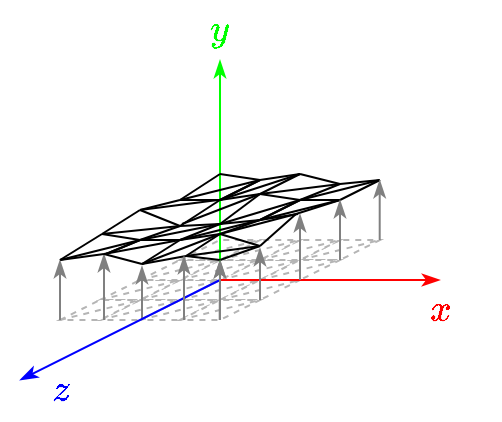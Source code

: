 <mxfile>
    <diagram id="xcCSGRWv7Z2e0NgIJWgc" name="Page-1">
        <mxGraphModel dx="421" dy="215" grid="0" gridSize="10" guides="1" tooltips="1" connect="1" arrows="1" fold="1" page="1" pageScale="1" pageWidth="827" pageHeight="1169" math="1" shadow="0">
            <root>
                <mxCell id="0"/>
                <mxCell id="1" parent="0"/>
                <mxCell id="112" value="" style="group;movable=1;resizable=1;rotatable=1;deletable=1;editable=1;locked=0;connectable=1;" parent="1" vertex="1" connectable="0">
                    <mxGeometry x="490" y="460" width="160" height="40" as="geometry"/>
                </mxCell>
                <mxCell id="113" value="" style="shape=parallelogram;perimeter=parallelogramPerimeter;whiteSpace=wrap;html=1;fixedSize=1;size=20;dashed=1;strokeColor=#B5B5B5;" parent="112" vertex="1">
                    <mxGeometry x="60" y="20" width="40" height="10" as="geometry"/>
                </mxCell>
                <mxCell id="114" value="" style="endArrow=none;html=1;rounded=0;exitX=0;exitY=1;exitDx=0;exitDy=0;entryX=1;entryY=0;entryDx=0;entryDy=0;dashed=1;strokeColor=#B5B5B5;" parent="112" source="113" target="113" edge="1">
                    <mxGeometry width="50" height="50" relative="1" as="geometry">
                        <mxPoint x="10" y="60" as="sourcePoint"/>
                        <mxPoint x="60" y="10" as="targetPoint"/>
                    </mxGeometry>
                </mxCell>
                <mxCell id="115" value="" style="shape=parallelogram;perimeter=parallelogramPerimeter;whiteSpace=wrap;html=1;fixedSize=1;size=20;dashed=1;strokeColor=#B5B5B5;" parent="112" vertex="1">
                    <mxGeometry x="80" y="20" width="40" height="10" as="geometry"/>
                </mxCell>
                <mxCell id="116" value="" style="endArrow=none;html=1;rounded=0;exitX=0;exitY=1;exitDx=0;exitDy=0;entryX=1;entryY=0;entryDx=0;entryDy=0;dashed=1;strokeColor=#B5B5B5;" parent="112" source="115" target="115" edge="1">
                    <mxGeometry width="50" height="50" relative="1" as="geometry">
                        <mxPoint x="30" y="60" as="sourcePoint"/>
                        <mxPoint x="80" y="10" as="targetPoint"/>
                    </mxGeometry>
                </mxCell>
                <mxCell id="117" value="" style="shape=parallelogram;perimeter=parallelogramPerimeter;whiteSpace=wrap;html=1;fixedSize=1;size=20;dashed=1;strokeColor=#B5B5B5;" parent="112" vertex="1">
                    <mxGeometry x="40" y="20" width="40" height="10" as="geometry"/>
                </mxCell>
                <mxCell id="118" value="" style="endArrow=none;html=1;rounded=0;exitX=0;exitY=1;exitDx=0;exitDy=0;entryX=1;entryY=0;entryDx=0;entryDy=0;dashed=1;strokeColor=#B5B5B5;" parent="112" source="117" target="117" edge="1">
                    <mxGeometry width="50" height="50" relative="1" as="geometry">
                        <mxPoint x="-10" y="60" as="sourcePoint"/>
                        <mxPoint x="40" y="10" as="targetPoint"/>
                    </mxGeometry>
                </mxCell>
                <mxCell id="119" value="" style="shape=parallelogram;perimeter=parallelogramPerimeter;whiteSpace=wrap;html=1;fixedSize=1;size=20;dashed=1;strokeColor=#B5B5B5;" parent="112" vertex="1">
                    <mxGeometry x="20" y="20" width="40" height="10" as="geometry"/>
                </mxCell>
                <mxCell id="120" value="" style="endArrow=none;html=1;rounded=0;exitX=0;exitY=1;exitDx=0;exitDy=0;entryX=1;entryY=0;entryDx=0;entryDy=0;dashed=1;strokeColor=#B5B5B5;" parent="112" source="119" target="119" edge="1">
                    <mxGeometry width="50" height="50" relative="1" as="geometry">
                        <mxPoint x="-30" y="60" as="sourcePoint"/>
                        <mxPoint x="20" y="10" as="targetPoint"/>
                    </mxGeometry>
                </mxCell>
                <mxCell id="121" value="" style="shape=parallelogram;perimeter=parallelogramPerimeter;whiteSpace=wrap;html=1;fixedSize=1;size=20;dashed=1;strokeColor=#B5B5B5;" parent="112" vertex="1">
                    <mxGeometry x="40" y="30" width="40" height="10" as="geometry"/>
                </mxCell>
                <mxCell id="122" value="" style="endArrow=none;html=1;rounded=0;exitX=0;exitY=1;exitDx=0;exitDy=0;entryX=1;entryY=0;entryDx=0;entryDy=0;dashed=1;strokeColor=#B5B5B5;" parent="112" source="121" target="121" edge="1">
                    <mxGeometry width="50" height="50" relative="1" as="geometry">
                        <mxPoint x="-10" y="70" as="sourcePoint"/>
                        <mxPoint x="40" y="20" as="targetPoint"/>
                    </mxGeometry>
                </mxCell>
                <mxCell id="123" value="" style="shape=parallelogram;perimeter=parallelogramPerimeter;whiteSpace=wrap;html=1;fixedSize=1;size=20;dashed=1;strokeColor=#B5B5B5;" parent="112" vertex="1">
                    <mxGeometry x="60" y="30" width="40" height="10" as="geometry"/>
                </mxCell>
                <mxCell id="124" value="" style="endArrow=none;html=1;rounded=0;exitX=0;exitY=1;exitDx=0;exitDy=0;entryX=1;entryY=0;entryDx=0;entryDy=0;dashed=1;strokeColor=#B5B5B5;" parent="112" source="123" target="123" edge="1">
                    <mxGeometry width="50" height="50" relative="1" as="geometry">
                        <mxPoint x="10" y="70" as="sourcePoint"/>
                        <mxPoint x="60" y="20" as="targetPoint"/>
                    </mxGeometry>
                </mxCell>
                <mxCell id="125" value="" style="shape=parallelogram;perimeter=parallelogramPerimeter;whiteSpace=wrap;html=1;fixedSize=1;size=20;dashed=1;strokeColor=#B5B5B5;" parent="112" vertex="1">
                    <mxGeometry x="120" width="40" height="10" as="geometry"/>
                </mxCell>
                <mxCell id="126" value="" style="shape=parallelogram;perimeter=parallelogramPerimeter;whiteSpace=wrap;html=1;fixedSize=1;size=20;dashed=1;strokeColor=#B5B5B5;" parent="112" vertex="1">
                    <mxGeometry x="20" y="30" width="40" height="10" as="geometry"/>
                </mxCell>
                <mxCell id="127" value="" style="endArrow=none;html=1;rounded=0;exitX=0;exitY=1;exitDx=0;exitDy=0;entryX=1;entryY=0;entryDx=0;entryDy=0;dashed=1;strokeColor=#B5B5B5;" parent="112" source="126" target="126" edge="1">
                    <mxGeometry width="50" height="50" relative="1" as="geometry">
                        <mxPoint x="-30" y="70" as="sourcePoint"/>
                        <mxPoint x="20" y="20" as="targetPoint"/>
                    </mxGeometry>
                </mxCell>
                <mxCell id="128" value="" style="endArrow=none;html=1;rounded=0;exitX=0;exitY=1;exitDx=0;exitDy=0;entryX=1;entryY=0;entryDx=0;entryDy=0;dashed=1;strokeColor=#B5B5B5;" parent="112" source="125" target="125" edge="1">
                    <mxGeometry width="50" height="50" relative="1" as="geometry">
                        <mxPoint x="70" y="40" as="sourcePoint"/>
                        <mxPoint x="120" y="-10" as="targetPoint"/>
                    </mxGeometry>
                </mxCell>
                <mxCell id="129" value="" style="shape=parallelogram;perimeter=parallelogramPerimeter;whiteSpace=wrap;html=1;fixedSize=1;size=20;dashed=1;strokeColor=#B5B5B5;" parent="112" vertex="1">
                    <mxGeometry y="30" width="40" height="10" as="geometry"/>
                </mxCell>
                <mxCell id="130" value="" style="endArrow=none;html=1;rounded=0;exitX=0;exitY=1;exitDx=0;exitDy=0;entryX=1;entryY=0;entryDx=0;entryDy=0;dashed=1;strokeColor=#B5B5B5;" parent="112" source="129" target="129" edge="1">
                    <mxGeometry width="50" height="50" relative="1" as="geometry">
                        <mxPoint x="-50" y="70" as="sourcePoint"/>
                        <mxPoint y="20" as="targetPoint"/>
                    </mxGeometry>
                </mxCell>
                <mxCell id="131" value="" style="shape=parallelogram;perimeter=parallelogramPerimeter;whiteSpace=wrap;html=1;fixedSize=1;size=20;dashed=1;strokeColor=#B5B5B5;" parent="112" vertex="1">
                    <mxGeometry x="80" y="10" width="40" height="10" as="geometry"/>
                </mxCell>
                <mxCell id="132" value="" style="endArrow=none;html=1;rounded=0;exitX=0;exitY=1;exitDx=0;exitDy=0;entryX=1;entryY=0;entryDx=0;entryDy=0;dashed=1;strokeColor=#B5B5B5;" parent="112" source="131" target="131" edge="1">
                    <mxGeometry width="50" height="50" relative="1" as="geometry">
                        <mxPoint x="30" y="50" as="sourcePoint"/>
                        <mxPoint x="80" as="targetPoint"/>
                    </mxGeometry>
                </mxCell>
                <mxCell id="133" value="" style="shape=parallelogram;perimeter=parallelogramPerimeter;whiteSpace=wrap;html=1;fixedSize=1;size=20;dashed=1;strokeColor=#B5B5B5;" parent="112" vertex="1">
                    <mxGeometry x="100" y="10" width="40" height="10" as="geometry"/>
                </mxCell>
                <mxCell id="134" value="" style="endArrow=none;html=1;rounded=0;exitX=0;exitY=1;exitDx=0;exitDy=0;entryX=1;entryY=0;entryDx=0;entryDy=0;dashed=1;strokeColor=#B5B5B5;" parent="112" source="133" target="133" edge="1">
                    <mxGeometry width="50" height="50" relative="1" as="geometry">
                        <mxPoint x="50" y="50" as="sourcePoint"/>
                        <mxPoint x="100" as="targetPoint"/>
                    </mxGeometry>
                </mxCell>
                <mxCell id="135" value="" style="shape=parallelogram;perimeter=parallelogramPerimeter;whiteSpace=wrap;html=1;fixedSize=1;size=20;dashed=1;strokeColor=#B5B5B5;" parent="112" vertex="1">
                    <mxGeometry x="60" y="10" width="40" height="10" as="geometry"/>
                </mxCell>
                <mxCell id="136" value="" style="endArrow=none;html=1;rounded=0;exitX=0;exitY=1;exitDx=0;exitDy=0;entryX=1;entryY=0;entryDx=0;entryDy=0;dashed=1;strokeColor=#B5B5B5;" parent="112" source="135" target="135" edge="1">
                    <mxGeometry width="50" height="50" relative="1" as="geometry">
                        <mxPoint x="10" y="50" as="sourcePoint"/>
                        <mxPoint x="60" as="targetPoint"/>
                    </mxGeometry>
                </mxCell>
                <mxCell id="137" value="" style="shape=parallelogram;perimeter=parallelogramPerimeter;whiteSpace=wrap;html=1;fixedSize=1;size=20;dashed=1;strokeColor=#B5B5B5;" parent="112" vertex="1">
                    <mxGeometry x="40" y="10" width="40" height="10" as="geometry"/>
                </mxCell>
                <mxCell id="138" value="" style="endArrow=none;html=1;rounded=0;exitX=0;exitY=1;exitDx=0;exitDy=0;entryX=1;entryY=0;entryDx=0;entryDy=0;dashed=1;strokeColor=#B5B5B5;" parent="112" source="137" target="137" edge="1">
                    <mxGeometry width="50" height="50" relative="1" as="geometry">
                        <mxPoint x="-10" y="50" as="sourcePoint"/>
                        <mxPoint x="40" as="targetPoint"/>
                    </mxGeometry>
                </mxCell>
                <mxCell id="139" value="" style="shape=parallelogram;perimeter=parallelogramPerimeter;whiteSpace=wrap;html=1;fixedSize=1;size=20;dashed=1;strokeColor=#B5B5B5;" parent="112" vertex="1">
                    <mxGeometry x="100" width="40" height="10" as="geometry"/>
                </mxCell>
                <mxCell id="140" value="" style="endArrow=none;html=1;rounded=0;exitX=0;exitY=1;exitDx=0;exitDy=0;entryX=1;entryY=0;entryDx=0;entryDy=0;dashed=1;strokeColor=#B5B5B5;" parent="112" source="139" target="139" edge="1">
                    <mxGeometry width="50" height="50" relative="1" as="geometry">
                        <mxPoint x="50" y="40" as="sourcePoint"/>
                        <mxPoint x="100" y="-10" as="targetPoint"/>
                    </mxGeometry>
                </mxCell>
                <mxCell id="141" value="" style="shape=parallelogram;perimeter=parallelogramPerimeter;whiteSpace=wrap;html=1;fixedSize=1;size=20;dashed=1;strokeColor=#B5B5B5;" parent="112" vertex="1">
                    <mxGeometry x="80" width="40" height="10" as="geometry"/>
                </mxCell>
                <mxCell id="142" value="" style="endArrow=none;html=1;rounded=0;exitX=0;exitY=1;exitDx=0;exitDy=0;entryX=1;entryY=0;entryDx=0;entryDy=0;dashed=1;strokeColor=#B5B5B5;" parent="112" source="141" target="141" edge="1">
                    <mxGeometry width="50" height="50" relative="1" as="geometry">
                        <mxPoint x="30" y="40" as="sourcePoint"/>
                        <mxPoint x="80" y="-10" as="targetPoint"/>
                    </mxGeometry>
                </mxCell>
                <mxCell id="143" value="" style="shape=parallelogram;perimeter=parallelogramPerimeter;whiteSpace=wrap;html=1;fixedSize=1;size=20;dashed=1;strokeColor=#B5B5B5;" parent="112" vertex="1">
                    <mxGeometry x="60" width="40" height="10" as="geometry"/>
                </mxCell>
                <mxCell id="144" value="" style="endArrow=none;html=1;rounded=0;exitX=0;exitY=1;exitDx=0;exitDy=0;entryX=1;entryY=0;entryDx=0;entryDy=0;dashed=1;strokeColor=#B5B5B5;" parent="112" source="143" target="143" edge="1">
                    <mxGeometry width="50" height="50" relative="1" as="geometry">
                        <mxPoint x="10" y="40" as="sourcePoint"/>
                        <mxPoint x="60" y="-10" as="targetPoint"/>
                    </mxGeometry>
                </mxCell>
                <mxCell id="145" value="" style="endArrow=classicThin;html=1;rounded=0;endFill=1;strokeColor=#808080;" parent="112" edge="1">
                    <mxGeometry width="50" height="50" relative="1" as="geometry">
                        <mxPoint x="22" y="40" as="sourcePoint"/>
                        <mxPoint x="22" y="7" as="targetPoint"/>
                    </mxGeometry>
                </mxCell>
                <mxCell id="146" value="" style="endArrow=classicThin;html=1;rounded=0;endFill=1;strokeColor=#808080;" parent="112" edge="1">
                    <mxGeometry width="50" height="50" relative="1" as="geometry">
                        <mxPoint x="41" y="40" as="sourcePoint"/>
                        <mxPoint x="41" y="13" as="targetPoint"/>
                    </mxGeometry>
                </mxCell>
                <mxCell id="147" value="" style="endArrow=classicThin;html=1;rounded=0;endFill=1;strokeColor=#808080;" parent="112" edge="1">
                    <mxGeometry width="50" height="50" relative="1" as="geometry">
                        <mxPoint x="79.89" y="40" as="sourcePoint"/>
                        <mxPoint x="80" y="10" as="targetPoint"/>
                    </mxGeometry>
                </mxCell>
                <mxCell id="148" value="" style="endArrow=none;html=1;rounded=0;" parent="1" edge="1">
                    <mxGeometry width="50" height="50" relative="1" as="geometry">
                        <mxPoint x="530" y="460" as="sourcePoint"/>
                        <mxPoint x="550" y="460" as="targetPoint"/>
                    </mxGeometry>
                </mxCell>
                <mxCell id="149" value="" style="endArrow=none;html=1;rounded=0;" parent="1" edge="1">
                    <mxGeometry width="50" height="50" relative="1" as="geometry">
                        <mxPoint x="513" y="467" as="sourcePoint"/>
                        <mxPoint x="530" y="460" as="targetPoint"/>
                    </mxGeometry>
                </mxCell>
                <mxCell id="150" value="" style="endArrow=none;html=1;rounded=0;" parent="1" edge="1">
                    <mxGeometry width="50" height="50" relative="1" as="geometry">
                        <mxPoint x="490" y="470" as="sourcePoint"/>
                        <mxPoint x="512" y="467" as="targetPoint"/>
                    </mxGeometry>
                </mxCell>
                <mxCell id="151" value="" style="endArrow=none;html=1;rounded=0;" parent="1" edge="1">
                    <mxGeometry width="50" height="50" relative="1" as="geometry">
                        <mxPoint x="490" y="470" as="sourcePoint"/>
                        <mxPoint x="530" y="460" as="targetPoint"/>
                    </mxGeometry>
                </mxCell>
                <mxCell id="152" value="" style="endArrow=none;html=1;rounded=0;" parent="1" edge="1">
                    <mxGeometry width="50" height="50" relative="1" as="geometry">
                        <mxPoint x="513" y="467" as="sourcePoint"/>
                        <mxPoint x="530" y="460" as="targetPoint"/>
                    </mxGeometry>
                </mxCell>
                <mxCell id="153" value="" style="endArrow=none;html=1;rounded=0;" parent="1" edge="1">
                    <mxGeometry width="50" height="50" relative="1" as="geometry">
                        <mxPoint x="530" y="460" as="sourcePoint"/>
                        <mxPoint x="550" y="460" as="targetPoint"/>
                    </mxGeometry>
                </mxCell>
                <mxCell id="154" value="" style="endArrow=none;html=1;rounded=0;" parent="1" edge="1">
                    <mxGeometry width="50" height="50" relative="1" as="geometry">
                        <mxPoint x="512" y="467" as="sourcePoint"/>
                        <mxPoint x="531" y="472" as="targetPoint"/>
                    </mxGeometry>
                </mxCell>
                <mxCell id="155" value="" style="endArrow=none;html=1;rounded=0;" parent="1" edge="1">
                    <mxGeometry width="50" height="50" relative="1" as="geometry">
                        <mxPoint x="512" y="467" as="sourcePoint"/>
                        <mxPoint x="550" y="460" as="targetPoint"/>
                    </mxGeometry>
                </mxCell>
                <mxCell id="156" value="" style="endArrow=none;html=1;rounded=0;" parent="1" edge="1">
                    <mxGeometry width="50" height="50" relative="1" as="geometry">
                        <mxPoint x="531" y="472" as="sourcePoint"/>
                        <mxPoint x="550" y="460" as="targetPoint"/>
                    </mxGeometry>
                </mxCell>
                <mxCell id="157" value="" style="endArrow=none;html=1;rounded=0;" parent="1" edge="1">
                    <mxGeometry width="50" height="50" relative="1" as="geometry">
                        <mxPoint x="531" y="472" as="sourcePoint"/>
                        <mxPoint x="553" y="468" as="targetPoint"/>
                    </mxGeometry>
                </mxCell>
                <mxCell id="158" value="" style="endArrow=classicThin;html=1;rounded=0;endFill=1;strokeColor=#808080;" parent="1" edge="1">
                    <mxGeometry width="50" height="50" relative="1" as="geometry">
                        <mxPoint x="490" y="500" as="sourcePoint"/>
                        <mxPoint x="490" y="470" as="targetPoint"/>
                    </mxGeometry>
                </mxCell>
                <mxCell id="159" value="" style="endArrow=none;html=1;rounded=0;strokeColor=#0000FF;endFill=0;startArrow=classicThin;startFill=1;" parent="1" edge="1">
                    <mxGeometry width="50" height="50" relative="1" as="geometry">
                        <mxPoint x="470" y="530" as="sourcePoint"/>
                        <mxPoint x="570" y="480" as="targetPoint"/>
                    </mxGeometry>
                </mxCell>
                <mxCell id="160" value="" style="endArrow=classicThin;html=1;rounded=0;strokeColor=#FF0000;startArrow=none;startFill=0;endFill=1;" parent="1" edge="1">
                    <mxGeometry width="50" height="50" relative="1" as="geometry">
                        <mxPoint x="570" y="480" as="sourcePoint"/>
                        <mxPoint x="680" y="480" as="targetPoint"/>
                    </mxGeometry>
                </mxCell>
                <mxCell id="161" value="" style="endArrow=classicThin;html=1;rounded=0;strokeColor=#00FF00;endFill=1;" parent="1" edge="1">
                    <mxGeometry width="50" height="50" relative="1" as="geometry">
                        <mxPoint x="570" y="480" as="sourcePoint"/>
                        <mxPoint x="570" y="370" as="targetPoint"/>
                    </mxGeometry>
                </mxCell>
                <mxCell id="162" value="\(x\)" style="text;html=1;align=center;verticalAlign=middle;whiteSpace=wrap;rounded=0;fontColor=#FF0000;fontSize=16;" parent="1" vertex="1">
                    <mxGeometry x="650" y="480" width="60" height="30" as="geometry"/>
                </mxCell>
                <mxCell id="163" value="\(y\)" style="text;html=1;align=center;verticalAlign=middle;whiteSpace=wrap;rounded=0;fontColor=#00FF00;fontSize=16;" parent="1" vertex="1">
                    <mxGeometry x="540" y="340" width="60" height="30" as="geometry"/>
                </mxCell>
                <mxCell id="164" value="&lt;font style=&quot;font-size: 16px;&quot; color=&quot;#0000ff&quot;&gt;\(z\)&lt;/font&gt;" style="text;html=1;align=center;verticalAlign=middle;whiteSpace=wrap;rounded=0;fontColor=#00FF00;fontSize=16;" parent="1" vertex="1">
                    <mxGeometry x="460" y="520" width="60" height="30" as="geometry"/>
                </mxCell>
                <mxCell id="165" value="" style="endArrow=none;html=1;rounded=0;" parent="1" edge="1">
                    <mxGeometry width="50" height="50" relative="1" as="geometry">
                        <mxPoint x="550" y="440" as="sourcePoint"/>
                        <mxPoint x="570" y="427" as="targetPoint"/>
                    </mxGeometry>
                </mxCell>
                <mxCell id="166" value="" style="endArrow=none;html=1;rounded=0;" parent="1" edge="1">
                    <mxGeometry width="50" height="50" relative="1" as="geometry">
                        <mxPoint x="570" y="440" as="sourcePoint"/>
                        <mxPoint x="590" y="430" as="targetPoint"/>
                    </mxGeometry>
                </mxCell>
                <mxCell id="167" value="" style="endArrow=none;html=1;rounded=0;" parent="1" edge="1">
                    <mxGeometry width="50" height="50" relative="1" as="geometry">
                        <mxPoint x="570" y="427" as="sourcePoint"/>
                        <mxPoint x="590" y="430" as="targetPoint"/>
                    </mxGeometry>
                </mxCell>
                <mxCell id="168" value="" style="endArrow=none;html=1;rounded=0;" parent="1" edge="1">
                    <mxGeometry width="50" height="50" relative="1" as="geometry">
                        <mxPoint x="550" y="440" as="sourcePoint"/>
                        <mxPoint x="570" y="440" as="targetPoint"/>
                    </mxGeometry>
                </mxCell>
                <mxCell id="169" value="" style="endArrow=none;html=1;rounded=0;" parent="1" edge="1">
                    <mxGeometry width="50" height="50" relative="1" as="geometry">
                        <mxPoint x="550" y="440" as="sourcePoint"/>
                        <mxPoint x="590" y="430" as="targetPoint"/>
                    </mxGeometry>
                </mxCell>
                <mxCell id="170" value="" style="endArrow=none;html=1;rounded=0;" parent="1" edge="1">
                    <mxGeometry width="50" height="50" relative="1" as="geometry">
                        <mxPoint x="570" y="440" as="sourcePoint"/>
                        <mxPoint x="590" y="430" as="targetPoint"/>
                    </mxGeometry>
                </mxCell>
                <mxCell id="171" value="" style="endArrow=none;html=1;rounded=0;" parent="1" edge="1">
                    <mxGeometry width="50" height="50" relative="1" as="geometry">
                        <mxPoint x="590" y="430" as="sourcePoint"/>
                        <mxPoint x="610" y="427" as="targetPoint"/>
                    </mxGeometry>
                </mxCell>
                <mxCell id="172" value="" style="endArrow=none;html=1;rounded=0;" parent="1" edge="1">
                    <mxGeometry width="50" height="50" relative="1" as="geometry">
                        <mxPoint x="570" y="440" as="sourcePoint"/>
                        <mxPoint x="610" y="427" as="targetPoint"/>
                    </mxGeometry>
                </mxCell>
                <mxCell id="173" value="" style="endArrow=none;html=1;rounded=0;" parent="1" edge="1">
                    <mxGeometry width="50" height="50" relative="1" as="geometry">
                        <mxPoint x="590" y="437" as="sourcePoint"/>
                        <mxPoint x="610" y="427" as="targetPoint"/>
                    </mxGeometry>
                </mxCell>
                <mxCell id="174" value="" style="endArrow=none;html=1;rounded=0;" parent="1" edge="1">
                    <mxGeometry width="50" height="50" relative="1" as="geometry">
                        <mxPoint x="610" y="427" as="sourcePoint"/>
                        <mxPoint x="630" y="432" as="targetPoint"/>
                    </mxGeometry>
                </mxCell>
                <mxCell id="175" value="" style="endArrow=none;html=1;rounded=0;" parent="1" edge="1">
                    <mxGeometry width="50" height="50" relative="1" as="geometry">
                        <mxPoint x="590" y="437" as="sourcePoint"/>
                        <mxPoint x="630" y="432" as="targetPoint"/>
                    </mxGeometry>
                </mxCell>
                <mxCell id="176" value="" style="endArrow=none;html=1;rounded=0;" parent="1" edge="1">
                    <mxGeometry width="50" height="50" relative="1" as="geometry">
                        <mxPoint x="610" y="440" as="sourcePoint"/>
                        <mxPoint x="630" y="432" as="targetPoint"/>
                    </mxGeometry>
                </mxCell>
                <mxCell id="177" value="" style="endArrow=none;html=1;rounded=0;" parent="1" edge="1">
                    <mxGeometry width="50" height="50" relative="1" as="geometry">
                        <mxPoint x="630" y="440" as="sourcePoint"/>
                        <mxPoint x="650" y="430" as="targetPoint"/>
                    </mxGeometry>
                </mxCell>
                <mxCell id="178" value="" style="endArrow=none;html=1;rounded=0;" parent="1" edge="1">
                    <mxGeometry width="50" height="50" relative="1" as="geometry">
                        <mxPoint x="630" y="432" as="sourcePoint"/>
                        <mxPoint x="650" y="430" as="targetPoint"/>
                    </mxGeometry>
                </mxCell>
                <mxCell id="179" value="" style="endArrow=none;html=1;rounded=0;" parent="1" edge="1">
                    <mxGeometry width="50" height="50" relative="1" as="geometry">
                        <mxPoint x="610" y="440" as="sourcePoint"/>
                        <mxPoint x="630" y="440" as="targetPoint"/>
                    </mxGeometry>
                </mxCell>
                <mxCell id="180" value="" style="endArrow=none;html=1;rounded=0;" parent="1" edge="1">
                    <mxGeometry width="50" height="50" relative="1" as="geometry">
                        <mxPoint x="610" y="440" as="sourcePoint"/>
                        <mxPoint x="650" y="430" as="targetPoint"/>
                    </mxGeometry>
                </mxCell>
                <mxCell id="181" value="" style="endArrow=none;html=1;rounded=0;" parent="1" edge="1">
                    <mxGeometry width="50" height="50" relative="1" as="geometry">
                        <mxPoint x="530" y="445" as="sourcePoint"/>
                        <mxPoint x="550" y="440" as="targetPoint"/>
                    </mxGeometry>
                </mxCell>
                <mxCell id="182" value="" style="endArrow=none;html=1;rounded=0;" parent="1" edge="1">
                    <mxGeometry width="50" height="50" relative="1" as="geometry">
                        <mxPoint x="550" y="440" as="sourcePoint"/>
                        <mxPoint x="570" y="440" as="targetPoint"/>
                    </mxGeometry>
                </mxCell>
                <mxCell id="183" value="" style="endArrow=none;html=1;rounded=0;" parent="1" edge="1">
                    <mxGeometry width="50" height="50" relative="1" as="geometry">
                        <mxPoint x="530" y="445" as="sourcePoint"/>
                        <mxPoint x="550" y="453" as="targetPoint"/>
                    </mxGeometry>
                </mxCell>
                <mxCell id="184" value="" style="endArrow=none;html=1;rounded=0;" parent="1" edge="1">
                    <mxGeometry width="50" height="50" relative="1" as="geometry">
                        <mxPoint x="530" y="445" as="sourcePoint"/>
                        <mxPoint x="569" y="440" as="targetPoint"/>
                    </mxGeometry>
                </mxCell>
                <mxCell id="185" value="" style="endArrow=none;html=1;rounded=0;" parent="1" edge="1">
                    <mxGeometry width="50" height="50" relative="1" as="geometry">
                        <mxPoint x="550" y="453" as="sourcePoint"/>
                        <mxPoint x="570" y="440" as="targetPoint"/>
                    </mxGeometry>
                </mxCell>
                <mxCell id="186" value="" style="endArrow=none;html=1;rounded=0;" parent="1" edge="1">
                    <mxGeometry width="50" height="50" relative="1" as="geometry">
                        <mxPoint x="570" y="440" as="sourcePoint"/>
                        <mxPoint x="590" y="437" as="targetPoint"/>
                    </mxGeometry>
                </mxCell>
                <mxCell id="187" value="" style="endArrow=none;html=1;rounded=0;" parent="1" edge="1">
                    <mxGeometry width="50" height="50" relative="1" as="geometry">
                        <mxPoint x="551" y="452" as="sourcePoint"/>
                        <mxPoint x="590" y="437" as="targetPoint"/>
                    </mxGeometry>
                </mxCell>
                <mxCell id="188" value="" style="endArrow=none;html=1;rounded=0;" parent="1" edge="1">
                    <mxGeometry width="50" height="50" relative="1" as="geometry">
                        <mxPoint x="570" y="452" as="sourcePoint"/>
                        <mxPoint x="590" y="437" as="targetPoint"/>
                    </mxGeometry>
                </mxCell>
                <mxCell id="189" value="" style="endArrow=none;html=1;rounded=0;" parent="1" edge="1">
                    <mxGeometry width="50" height="50" relative="1" as="geometry">
                        <mxPoint x="590" y="450" as="sourcePoint"/>
                        <mxPoint x="610" y="440" as="targetPoint"/>
                    </mxGeometry>
                </mxCell>
                <mxCell id="190" value="" style="endArrow=none;html=1;rounded=0;" parent="1" edge="1">
                    <mxGeometry width="50" height="50" relative="1" as="geometry">
                        <mxPoint x="590" y="437" as="sourcePoint"/>
                        <mxPoint x="610" y="440" as="targetPoint"/>
                    </mxGeometry>
                </mxCell>
                <mxCell id="191" value="" style="endArrow=none;html=1;rounded=0;" parent="1" edge="1">
                    <mxGeometry width="50" height="50" relative="1" as="geometry">
                        <mxPoint x="570" y="452" as="sourcePoint"/>
                        <mxPoint x="610" y="440" as="targetPoint"/>
                    </mxGeometry>
                </mxCell>
                <mxCell id="192" value="" style="endArrow=none;html=1;rounded=0;" parent="1" edge="1">
                    <mxGeometry width="50" height="50" relative="1" as="geometry">
                        <mxPoint x="590" y="450" as="sourcePoint"/>
                        <mxPoint x="610" y="440" as="targetPoint"/>
                    </mxGeometry>
                </mxCell>
                <mxCell id="193" value="" style="endArrow=none;html=1;rounded=0;" parent="1" edge="1">
                    <mxGeometry width="50" height="50" relative="1" as="geometry">
                        <mxPoint x="608" y="447" as="sourcePoint"/>
                        <mxPoint x="630" y="440" as="targetPoint"/>
                    </mxGeometry>
                </mxCell>
                <mxCell id="194" value="" style="endArrow=none;html=1;rounded=0;" parent="1" edge="1">
                    <mxGeometry width="50" height="50" relative="1" as="geometry">
                        <mxPoint x="610" y="440" as="sourcePoint"/>
                        <mxPoint x="630" y="440" as="targetPoint"/>
                    </mxGeometry>
                </mxCell>
                <mxCell id="195" value="" style="endArrow=none;html=1;rounded=0;" parent="1" edge="1">
                    <mxGeometry width="50" height="50" relative="1" as="geometry">
                        <mxPoint x="590" y="450" as="sourcePoint"/>
                        <mxPoint x="630" y="440" as="targetPoint"/>
                    </mxGeometry>
                </mxCell>
                <mxCell id="196" value="" style="endArrow=none;html=1;rounded=0;" parent="1" edge="1">
                    <mxGeometry width="50" height="50" relative="1" as="geometry">
                        <mxPoint x="511" y="457" as="sourcePoint"/>
                        <mxPoint x="530" y="445" as="targetPoint"/>
                    </mxGeometry>
                </mxCell>
                <mxCell id="197" value="" style="endArrow=none;html=1;rounded=0;" parent="1" edge="1">
                    <mxGeometry width="50" height="50" relative="1" as="geometry">
                        <mxPoint x="511" y="457" as="sourcePoint"/>
                        <mxPoint x="550" y="453" as="targetPoint"/>
                    </mxGeometry>
                </mxCell>
                <mxCell id="198" value="" style="endArrow=none;html=1;rounded=0;" parent="1" edge="1">
                    <mxGeometry width="50" height="50" relative="1" as="geometry">
                        <mxPoint x="530" y="460" as="sourcePoint"/>
                        <mxPoint x="550" y="453" as="targetPoint"/>
                    </mxGeometry>
                </mxCell>
                <mxCell id="199" value="" style="endArrow=none;html=1;rounded=0;" parent="1" edge="1">
                    <mxGeometry width="50" height="50" relative="1" as="geometry">
                        <mxPoint x="550" y="453" as="sourcePoint"/>
                        <mxPoint x="570" y="452" as="targetPoint"/>
                    </mxGeometry>
                </mxCell>
                <mxCell id="200" value="" style="endArrow=none;html=1;rounded=0;" parent="1" edge="1">
                    <mxGeometry width="50" height="50" relative="1" as="geometry">
                        <mxPoint x="530" y="460" as="sourcePoint"/>
                        <mxPoint x="570" y="452" as="targetPoint"/>
                    </mxGeometry>
                </mxCell>
                <mxCell id="201" value="" style="endArrow=none;html=1;rounded=0;" parent="1" edge="1">
                    <mxGeometry width="50" height="50" relative="1" as="geometry">
                        <mxPoint x="550" y="460" as="sourcePoint"/>
                        <mxPoint x="570" y="452" as="targetPoint"/>
                    </mxGeometry>
                </mxCell>
                <mxCell id="202" value="" style="endArrow=none;html=1;rounded=0;" parent="1" edge="1">
                    <mxGeometry width="50" height="50" relative="1" as="geometry">
                        <mxPoint x="570" y="452" as="sourcePoint"/>
                        <mxPoint x="590" y="450" as="targetPoint"/>
                    </mxGeometry>
                </mxCell>
                <mxCell id="203" value="" style="endArrow=none;html=1;rounded=0;" parent="1" edge="1">
                    <mxGeometry width="50" height="50" relative="1" as="geometry">
                        <mxPoint x="550" y="460" as="sourcePoint"/>
                        <mxPoint x="590" y="450" as="targetPoint"/>
                    </mxGeometry>
                </mxCell>
                <mxCell id="204" value="" style="endArrow=none;html=1;rounded=0;" parent="1" edge="1">
                    <mxGeometry width="50" height="50" relative="1" as="geometry">
                        <mxPoint x="570" y="457" as="sourcePoint"/>
                        <mxPoint x="590" y="450" as="targetPoint"/>
                    </mxGeometry>
                </mxCell>
                <mxCell id="205" value="" style="endArrow=none;html=1;rounded=0;" parent="1" edge="1">
                    <mxGeometry width="50" height="50" relative="1" as="geometry">
                        <mxPoint x="590" y="463" as="sourcePoint"/>
                        <mxPoint x="608" y="447" as="targetPoint"/>
                    </mxGeometry>
                </mxCell>
                <mxCell id="206" value="" style="endArrow=none;html=1;rounded=0;" parent="1" edge="1">
                    <mxGeometry width="50" height="50" relative="1" as="geometry">
                        <mxPoint x="590" y="450" as="sourcePoint"/>
                        <mxPoint x="609" y="447" as="targetPoint"/>
                    </mxGeometry>
                </mxCell>
                <mxCell id="207" value="" style="endArrow=none;html=1;rounded=0;" parent="1" edge="1">
                    <mxGeometry width="50" height="50" relative="1" as="geometry">
                        <mxPoint x="570" y="457" as="sourcePoint"/>
                        <mxPoint x="590" y="463" as="targetPoint"/>
                    </mxGeometry>
                </mxCell>
                <mxCell id="208" value="" style="endArrow=none;html=1;rounded=0;" parent="1" edge="1">
                    <mxGeometry width="50" height="50" relative="1" as="geometry">
                        <mxPoint x="570" y="457" as="sourcePoint"/>
                        <mxPoint x="608" y="447" as="targetPoint"/>
                    </mxGeometry>
                </mxCell>
                <mxCell id="209" value="" style="endArrow=none;html=1;rounded=0;" parent="1" edge="1">
                    <mxGeometry width="50" height="50" relative="1" as="geometry">
                        <mxPoint x="490" y="470" as="sourcePoint"/>
                        <mxPoint x="511" y="457" as="targetPoint"/>
                    </mxGeometry>
                </mxCell>
                <mxCell id="210" value="" style="endArrow=none;html=1;rounded=0;" parent="1" edge="1">
                    <mxGeometry width="50" height="50" relative="1" as="geometry">
                        <mxPoint x="511" y="457" as="sourcePoint"/>
                        <mxPoint x="530" y="460" as="targetPoint"/>
                    </mxGeometry>
                </mxCell>
                <mxCell id="211" value="" style="endArrow=none;html=1;rounded=0;" parent="1" edge="1">
                    <mxGeometry width="50" height="50" relative="1" as="geometry">
                        <mxPoint x="550" y="460" as="sourcePoint"/>
                        <mxPoint x="570" y="457" as="targetPoint"/>
                    </mxGeometry>
                </mxCell>
                <mxCell id="212" value="" style="endArrow=none;html=1;rounded=0;" parent="1" edge="1">
                    <mxGeometry width="50" height="50" relative="1" as="geometry">
                        <mxPoint x="531" y="472" as="sourcePoint"/>
                        <mxPoint x="570" y="457" as="targetPoint"/>
                    </mxGeometry>
                </mxCell>
                <mxCell id="213" value="" style="endArrow=none;html=1;rounded=0;" parent="1" edge="1">
                    <mxGeometry width="50" height="50" relative="1" as="geometry">
                        <mxPoint x="553" y="468" as="sourcePoint"/>
                        <mxPoint x="570" y="457" as="targetPoint"/>
                    </mxGeometry>
                </mxCell>
                <mxCell id="214" value="" style="endArrow=none;html=1;rounded=0;" parent="1" edge="1">
                    <mxGeometry width="50" height="50" relative="1" as="geometry">
                        <mxPoint x="570" y="470" as="sourcePoint"/>
                        <mxPoint x="590" y="463" as="targetPoint"/>
                    </mxGeometry>
                </mxCell>
                <mxCell id="215" value="" style="endArrow=none;html=1;rounded=0;" parent="1" edge="1">
                    <mxGeometry width="50" height="50" relative="1" as="geometry">
                        <mxPoint x="553" y="468" as="sourcePoint"/>
                        <mxPoint x="570" y="470" as="targetPoint"/>
                    </mxGeometry>
                </mxCell>
                <mxCell id="216" value="" style="endArrow=none;html=1;rounded=0;" parent="1" edge="1">
                    <mxGeometry width="50" height="50" relative="1" as="geometry">
                        <mxPoint x="553" y="468" as="sourcePoint"/>
                        <mxPoint x="590" y="463" as="targetPoint"/>
                    </mxGeometry>
                </mxCell>
                <mxCell id="217" value="" style="endArrow=classicThin;html=1;rounded=0;endFill=1;strokeColor=#808080;" parent="1" edge="1">
                    <mxGeometry width="50" height="50" relative="1" as="geometry">
                        <mxPoint x="569.94" y="500" as="sourcePoint"/>
                        <mxPoint x="570.05" y="470" as="targetPoint"/>
                    </mxGeometry>
                </mxCell>
                <mxCell id="218" value="" style="endArrow=classicThin;html=1;rounded=0;endFill=1;strokeColor=#808080;" parent="1" edge="1">
                    <mxGeometry width="50" height="50" relative="1" as="geometry">
                        <mxPoint x="552" y="500" as="sourcePoint"/>
                        <mxPoint x="552" y="468" as="targetPoint"/>
                    </mxGeometry>
                </mxCell>
                <mxCell id="219" value="" style="endArrow=classicThin;html=1;rounded=0;endFill=1;strokeColor=#808080;endSize=6;" parent="1" edge="1">
                    <mxGeometry width="50" height="50" relative="1" as="geometry">
                        <mxPoint x="590" y="490" as="sourcePoint"/>
                        <mxPoint x="590" y="464" as="targetPoint"/>
                    </mxGeometry>
                </mxCell>
                <mxCell id="220" value="" style="endArrow=classicThin;html=1;rounded=0;endFill=1;strokeColor=#808080;endSize=6;" parent="1" edge="1">
                    <mxGeometry width="50" height="50" relative="1" as="geometry">
                        <mxPoint x="610" y="480" as="sourcePoint"/>
                        <mxPoint x="610" y="447" as="targetPoint"/>
                    </mxGeometry>
                </mxCell>
                <mxCell id="221" value="" style="endArrow=classicThin;html=1;rounded=0;endFill=1;strokeColor=#808080;endSize=6;" parent="1" edge="1">
                    <mxGeometry width="50" height="50" relative="1" as="geometry">
                        <mxPoint x="630" y="470" as="sourcePoint"/>
                        <mxPoint x="630" y="440" as="targetPoint"/>
                    </mxGeometry>
                </mxCell>
                <mxCell id="222" value="" style="endArrow=classicThin;html=1;rounded=0;endFill=1;strokeColor=#808080;endSize=6;" parent="1" edge="1">
                    <mxGeometry width="50" height="50" relative="1" as="geometry">
                        <mxPoint x="649.85" y="460" as="sourcePoint"/>
                        <mxPoint x="649.85" y="430" as="targetPoint"/>
                    </mxGeometry>
                </mxCell>
            </root>
        </mxGraphModel>
    </diagram>
</mxfile>